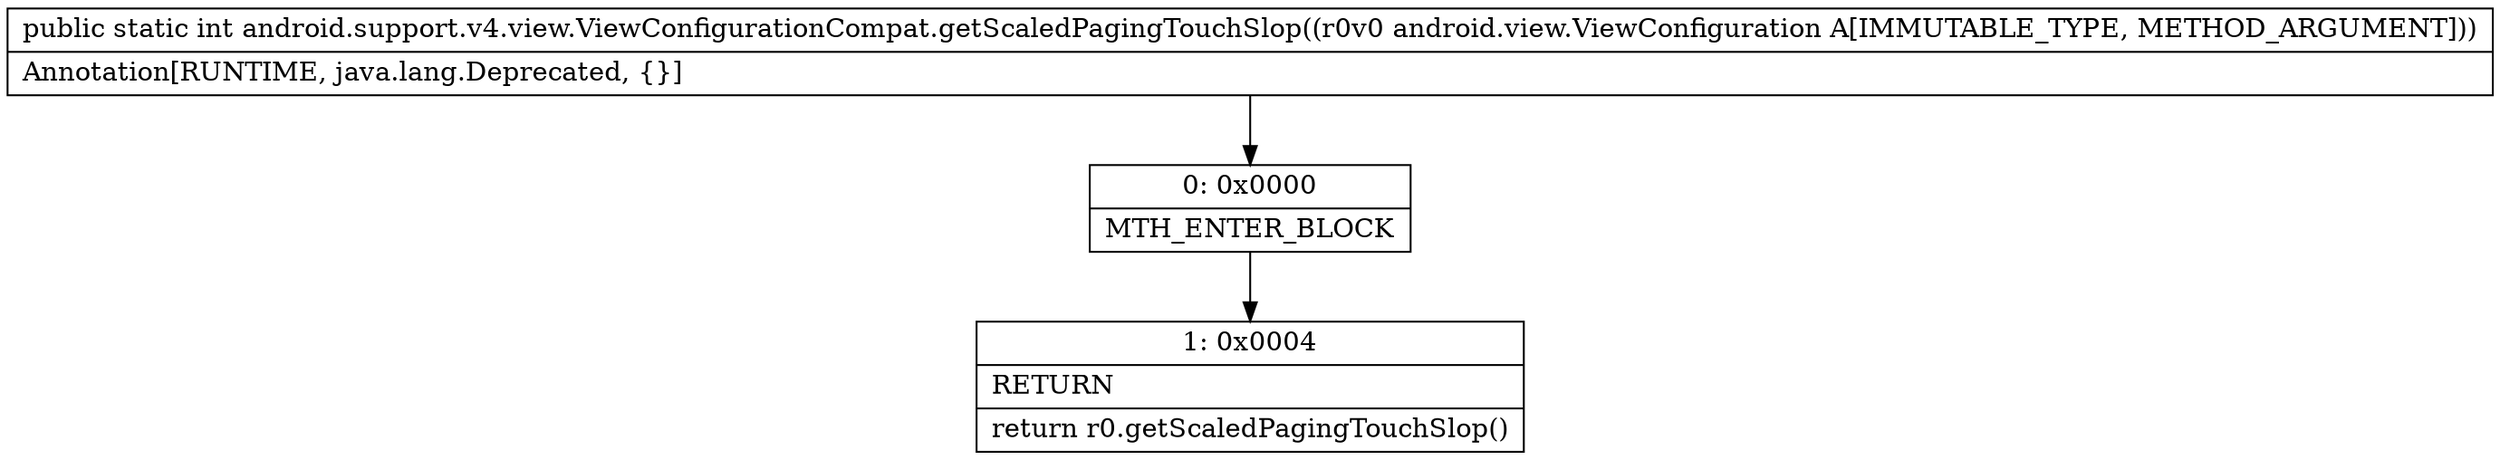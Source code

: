 digraph "CFG forandroid.support.v4.view.ViewConfigurationCompat.getScaledPagingTouchSlop(Landroid\/view\/ViewConfiguration;)I" {
Node_0 [shape=record,label="{0\:\ 0x0000|MTH_ENTER_BLOCK\l}"];
Node_1 [shape=record,label="{1\:\ 0x0004|RETURN\l|return r0.getScaledPagingTouchSlop()\l}"];
MethodNode[shape=record,label="{public static int android.support.v4.view.ViewConfigurationCompat.getScaledPagingTouchSlop((r0v0 android.view.ViewConfiguration A[IMMUTABLE_TYPE, METHOD_ARGUMENT]))  | Annotation[RUNTIME, java.lang.Deprecated, \{\}]\l}"];
MethodNode -> Node_0;
Node_0 -> Node_1;
}

